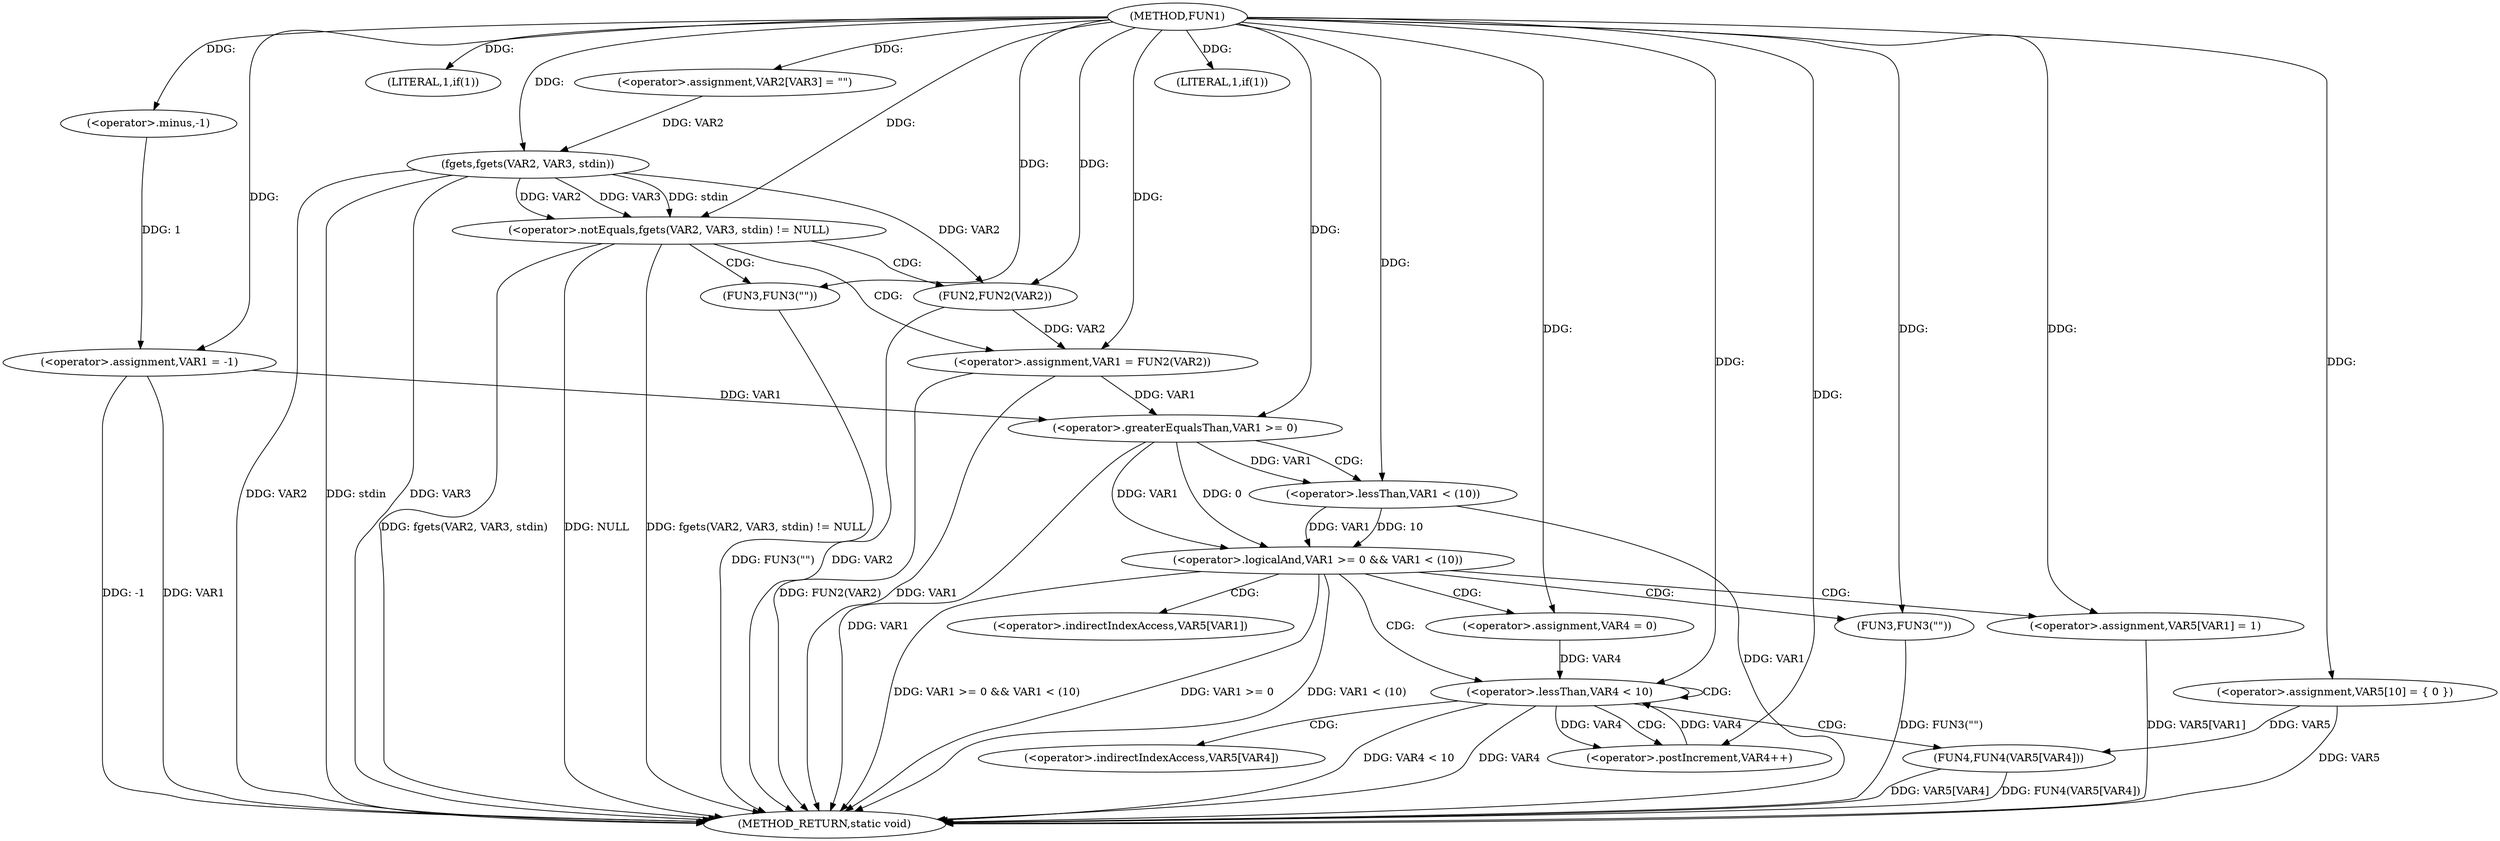 digraph FUN1 {  
"1000100" [label = "(METHOD,FUN1)" ]
"1000171" [label = "(METHOD_RETURN,static void)" ]
"1000103" [label = "(<operator>.assignment,VAR1 = -1)" ]
"1000105" [label = "(<operator>.minus,-1)" ]
"1000108" [label = "(LITERAL,1,if(1))" ]
"1000112" [label = "(<operator>.assignment,VAR2[VAR3] = \"\")" ]
"1000116" [label = "(<operator>.notEquals,fgets(VAR2, VAR3, stdin) != NULL)" ]
"1000117" [label = "(fgets,fgets(VAR2, VAR3, stdin))" ]
"1000123" [label = "(<operator>.assignment,VAR1 = FUN2(VAR2))" ]
"1000125" [label = "(FUN2,FUN2(VAR2))" ]
"1000129" [label = "(FUN3,FUN3(\"\"))" ]
"1000132" [label = "(LITERAL,1,if(1))" ]
"1000137" [label = "(<operator>.assignment,VAR5[10] = { 0 })" ]
"1000140" [label = "(<operator>.logicalAnd,VAR1 >= 0 && VAR1 < (10))" ]
"1000141" [label = "(<operator>.greaterEqualsThan,VAR1 >= 0)" ]
"1000144" [label = "(<operator>.lessThan,VAR1 < (10))" ]
"1000148" [label = "(<operator>.assignment,VAR5[VAR1] = 1)" ]
"1000154" [label = "(<operator>.assignment,VAR4 = 0)" ]
"1000157" [label = "(<operator>.lessThan,VAR4 < 10)" ]
"1000160" [label = "(<operator>.postIncrement,VAR4++)" ]
"1000163" [label = "(FUN4,FUN4(VAR5[VAR4]))" ]
"1000169" [label = "(FUN3,FUN3(\"\"))" ]
"1000149" [label = "(<operator>.indirectIndexAccess,VAR5[VAR1])" ]
"1000164" [label = "(<operator>.indirectIndexAccess,VAR5[VAR4])" ]
  "1000116" -> "1000171"  [ label = "DDG: fgets(VAR2, VAR3, stdin)"] 
  "1000141" -> "1000171"  [ label = "DDG: VAR1"] 
  "1000123" -> "1000171"  [ label = "DDG: FUN2(VAR2)"] 
  "1000169" -> "1000171"  [ label = "DDG: FUN3(\"\")"] 
  "1000157" -> "1000171"  [ label = "DDG: VAR4 < 10"] 
  "1000103" -> "1000171"  [ label = "DDG: VAR1"] 
  "1000103" -> "1000171"  [ label = "DDG: -1"] 
  "1000140" -> "1000171"  [ label = "DDG: VAR1 >= 0 && VAR1 < (10)"] 
  "1000116" -> "1000171"  [ label = "DDG: NULL"] 
  "1000117" -> "1000171"  [ label = "DDG: VAR2"] 
  "1000117" -> "1000171"  [ label = "DDG: stdin"] 
  "1000144" -> "1000171"  [ label = "DDG: VAR1"] 
  "1000137" -> "1000171"  [ label = "DDG: VAR5"] 
  "1000117" -> "1000171"  [ label = "DDG: VAR3"] 
  "1000163" -> "1000171"  [ label = "DDG: FUN4(VAR5[VAR4])"] 
  "1000116" -> "1000171"  [ label = "DDG: fgets(VAR2, VAR3, stdin) != NULL"] 
  "1000123" -> "1000171"  [ label = "DDG: VAR1"] 
  "1000163" -> "1000171"  [ label = "DDG: VAR5[VAR4]"] 
  "1000125" -> "1000171"  [ label = "DDG: VAR2"] 
  "1000140" -> "1000171"  [ label = "DDG: VAR1 >= 0"] 
  "1000129" -> "1000171"  [ label = "DDG: FUN3(\"\")"] 
  "1000140" -> "1000171"  [ label = "DDG: VAR1 < (10)"] 
  "1000157" -> "1000171"  [ label = "DDG: VAR4"] 
  "1000148" -> "1000171"  [ label = "DDG: VAR5[VAR1]"] 
  "1000105" -> "1000103"  [ label = "DDG: 1"] 
  "1000100" -> "1000103"  [ label = "DDG: "] 
  "1000100" -> "1000105"  [ label = "DDG: "] 
  "1000100" -> "1000108"  [ label = "DDG: "] 
  "1000100" -> "1000112"  [ label = "DDG: "] 
  "1000117" -> "1000116"  [ label = "DDG: VAR2"] 
  "1000117" -> "1000116"  [ label = "DDG: VAR3"] 
  "1000117" -> "1000116"  [ label = "DDG: stdin"] 
  "1000112" -> "1000117"  [ label = "DDG: VAR2"] 
  "1000100" -> "1000117"  [ label = "DDG: "] 
  "1000100" -> "1000116"  [ label = "DDG: "] 
  "1000125" -> "1000123"  [ label = "DDG: VAR2"] 
  "1000100" -> "1000123"  [ label = "DDG: "] 
  "1000117" -> "1000125"  [ label = "DDG: VAR2"] 
  "1000100" -> "1000125"  [ label = "DDG: "] 
  "1000100" -> "1000129"  [ label = "DDG: "] 
  "1000100" -> "1000132"  [ label = "DDG: "] 
  "1000100" -> "1000137"  [ label = "DDG: "] 
  "1000141" -> "1000140"  [ label = "DDG: VAR1"] 
  "1000141" -> "1000140"  [ label = "DDG: 0"] 
  "1000103" -> "1000141"  [ label = "DDG: VAR1"] 
  "1000123" -> "1000141"  [ label = "DDG: VAR1"] 
  "1000100" -> "1000141"  [ label = "DDG: "] 
  "1000144" -> "1000140"  [ label = "DDG: VAR1"] 
  "1000144" -> "1000140"  [ label = "DDG: 10"] 
  "1000141" -> "1000144"  [ label = "DDG: VAR1"] 
  "1000100" -> "1000144"  [ label = "DDG: "] 
  "1000100" -> "1000148"  [ label = "DDG: "] 
  "1000100" -> "1000154"  [ label = "DDG: "] 
  "1000154" -> "1000157"  [ label = "DDG: VAR4"] 
  "1000160" -> "1000157"  [ label = "DDG: VAR4"] 
  "1000100" -> "1000157"  [ label = "DDG: "] 
  "1000157" -> "1000160"  [ label = "DDG: VAR4"] 
  "1000100" -> "1000160"  [ label = "DDG: "] 
  "1000137" -> "1000163"  [ label = "DDG: VAR5"] 
  "1000100" -> "1000169"  [ label = "DDG: "] 
  "1000116" -> "1000125"  [ label = "CDG: "] 
  "1000116" -> "1000129"  [ label = "CDG: "] 
  "1000116" -> "1000123"  [ label = "CDG: "] 
  "1000140" -> "1000154"  [ label = "CDG: "] 
  "1000140" -> "1000148"  [ label = "CDG: "] 
  "1000140" -> "1000157"  [ label = "CDG: "] 
  "1000140" -> "1000149"  [ label = "CDG: "] 
  "1000140" -> "1000169"  [ label = "CDG: "] 
  "1000141" -> "1000144"  [ label = "CDG: "] 
  "1000157" -> "1000163"  [ label = "CDG: "] 
  "1000157" -> "1000164"  [ label = "CDG: "] 
  "1000157" -> "1000160"  [ label = "CDG: "] 
  "1000157" -> "1000157"  [ label = "CDG: "] 
}
